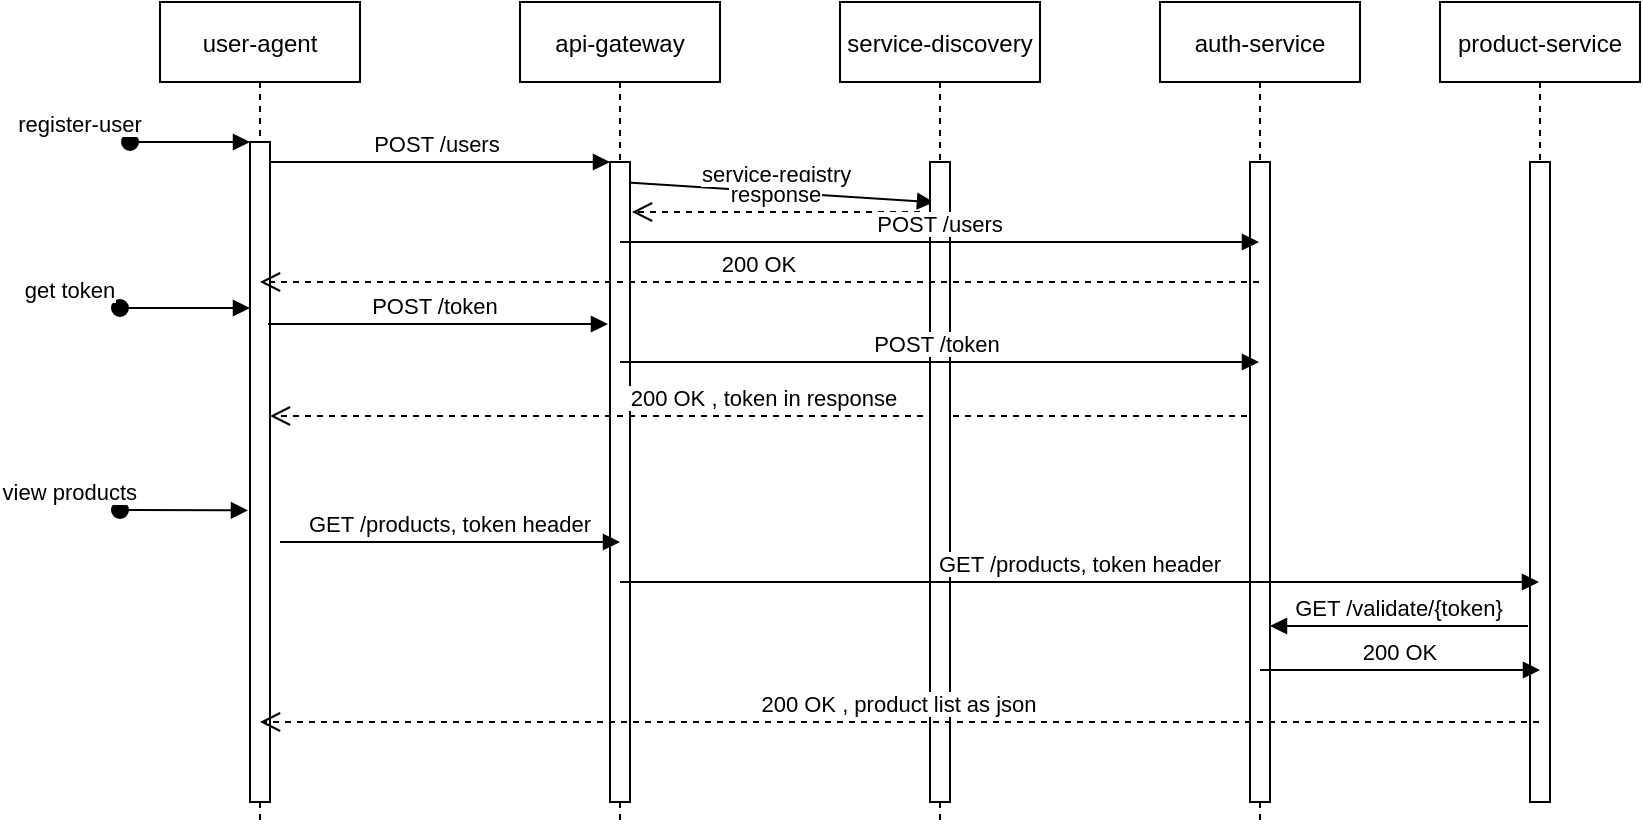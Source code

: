 <mxfile version="13.6.3" type="device"><diagram id="kgpKYQtTHZ0yAKxKKP6v" name="Page-1"><mxGraphModel dx="2272" dy="762" grid="1" gridSize="10" guides="1" tooltips="1" connect="1" arrows="1" fold="1" page="1" pageScale="1" pageWidth="850" pageHeight="1100" math="0" shadow="0"><root><mxCell id="0"/><mxCell id="1" parent="0"/><mxCell id="9Uvjw-tSfNIo9jVJ35Cl-6" value="service-registry" style="verticalAlign=bottom;endArrow=block;shadow=0;strokeWidth=1;entryX=0.2;entryY=0.063;entryDx=0;entryDy=0;entryPerimeter=0;" edge="1" parent="1" target="9Uvjw-tSfNIo9jVJ35Cl-2"><mxGeometry relative="1" as="geometry"><mxPoint x="30" y="260.0" as="sourcePoint"/><mxPoint x="181" y="258" as="targetPoint"/></mxGeometry></mxCell><mxCell id="3nuBFxr9cyL0pnOWT2aG-1" value="user-agent" style="shape=umlLifeline;perimeter=lifelinePerimeter;container=1;collapsible=0;recursiveResize=0;rounded=0;shadow=0;strokeWidth=1;" parent="1" vertex="1"><mxGeometry x="-200" y="170" width="100" height="410" as="geometry"/></mxCell><mxCell id="3nuBFxr9cyL0pnOWT2aG-2" value="" style="points=[];perimeter=orthogonalPerimeter;rounded=0;shadow=0;strokeWidth=1;" parent="3nuBFxr9cyL0pnOWT2aG-1" vertex="1"><mxGeometry x="45" y="70" width="10" height="330" as="geometry"/></mxCell><mxCell id="3nuBFxr9cyL0pnOWT2aG-3" value="register-user" style="verticalAlign=bottom;startArrow=oval;endArrow=block;startSize=8;shadow=0;strokeWidth=1;" parent="3nuBFxr9cyL0pnOWT2aG-1" target="3nuBFxr9cyL0pnOWT2aG-2" edge="1"><mxGeometry x="-1" y="-25" relative="1" as="geometry"><mxPoint x="-15" y="70" as="sourcePoint"/><mxPoint x="-25" y="-25" as="offset"/></mxGeometry></mxCell><mxCell id="3nuBFxr9cyL0pnOWT2aG-5" value="api-gateway" style="shape=umlLifeline;perimeter=lifelinePerimeter;container=1;collapsible=0;recursiveResize=0;rounded=0;shadow=0;strokeWidth=1;" parent="1" vertex="1"><mxGeometry x="-20" y="170" width="100" height="410" as="geometry"/></mxCell><mxCell id="3nuBFxr9cyL0pnOWT2aG-6" value="" style="points=[];perimeter=orthogonalPerimeter;rounded=0;shadow=0;strokeWidth=1;" parent="3nuBFxr9cyL0pnOWT2aG-5" vertex="1"><mxGeometry x="45" y="80" width="10" height="320" as="geometry"/></mxCell><mxCell id="3nuBFxr9cyL0pnOWT2aG-7" value="200 OK , token in response" style="verticalAlign=bottom;endArrow=open;dashed=1;endSize=8;shadow=0;strokeWidth=1;" parent="1" edge="1"><mxGeometry relative="1" as="geometry"><mxPoint x="-145" y="377" as="targetPoint"/><mxPoint x="349.5" y="377" as="sourcePoint"/><Array as="points"><mxPoint x="120" y="377"/></Array></mxGeometry></mxCell><mxCell id="3nuBFxr9cyL0pnOWT2aG-8" value="POST /users " style="verticalAlign=bottom;endArrow=block;entryX=0;entryY=0;shadow=0;strokeWidth=1;" parent="1" source="3nuBFxr9cyL0pnOWT2aG-2" target="3nuBFxr9cyL0pnOWT2aG-6" edge="1"><mxGeometry relative="1" as="geometry"><mxPoint x="-45" y="250" as="sourcePoint"/></mxGeometry></mxCell><mxCell id="9Uvjw-tSfNIo9jVJ35Cl-1" value="service-discovery" style="shape=umlLifeline;perimeter=lifelinePerimeter;container=1;collapsible=0;recursiveResize=0;rounded=0;shadow=0;strokeWidth=1;" vertex="1" parent="1"><mxGeometry x="140" y="170" width="100" height="410" as="geometry"/></mxCell><mxCell id="9Uvjw-tSfNIo9jVJ35Cl-2" value="" style="points=[];perimeter=orthogonalPerimeter;rounded=0;shadow=0;strokeWidth=1;" vertex="1" parent="9Uvjw-tSfNIo9jVJ35Cl-1"><mxGeometry x="45" y="80" width="10" height="320" as="geometry"/></mxCell><mxCell id="9Uvjw-tSfNIo9jVJ35Cl-3" value="auth-service" style="shape=umlLifeline;perimeter=lifelinePerimeter;container=1;collapsible=0;recursiveResize=0;rounded=0;shadow=0;strokeWidth=1;" vertex="1" parent="1"><mxGeometry x="300" y="170" width="100" height="410" as="geometry"/></mxCell><mxCell id="9Uvjw-tSfNIo9jVJ35Cl-4" value="" style="points=[];perimeter=orthogonalPerimeter;rounded=0;shadow=0;strokeWidth=1;" vertex="1" parent="9Uvjw-tSfNIo9jVJ35Cl-3"><mxGeometry x="45" y="80" width="10" height="320" as="geometry"/></mxCell><mxCell id="9Uvjw-tSfNIo9jVJ35Cl-5" value="200 OK" style="verticalAlign=bottom;endArrow=open;dashed=1;endSize=8;shadow=0;strokeWidth=1;" edge="1" parent="1" source="9Uvjw-tSfNIo9jVJ35Cl-3"><mxGeometry relative="1" as="geometry"><mxPoint x="-150" y="310.0" as="targetPoint"/><mxPoint x="20" y="310.0" as="sourcePoint"/></mxGeometry></mxCell><mxCell id="9Uvjw-tSfNIo9jVJ35Cl-7" value="response" style="verticalAlign=bottom;endArrow=open;dashed=1;endSize=8;shadow=0;strokeWidth=1;" edge="1" parent="1"><mxGeometry relative="1" as="geometry"><mxPoint x="36" y="275.0" as="targetPoint"/><mxPoint x="180" y="275" as="sourcePoint"/></mxGeometry></mxCell><mxCell id="9Uvjw-tSfNIo9jVJ35Cl-8" value="POST /users" style="verticalAlign=bottom;endArrow=block;shadow=0;strokeWidth=1;" edge="1" parent="1" target="9Uvjw-tSfNIo9jVJ35Cl-3"><mxGeometry relative="1" as="geometry"><mxPoint x="30" y="290.0" as="sourcePoint"/><mxPoint x="200" y="290.0" as="targetPoint"/></mxGeometry></mxCell><mxCell id="9Uvjw-tSfNIo9jVJ35Cl-12" value="POST /token " style="verticalAlign=bottom;endArrow=block;entryX=0;entryY=0;shadow=0;strokeWidth=1;" edge="1" parent="1"><mxGeometry relative="1" as="geometry"><mxPoint x="-146" y="331.0" as="sourcePoint"/><mxPoint x="24" y="331.0" as="targetPoint"/></mxGeometry></mxCell><mxCell id="9Uvjw-tSfNIo9jVJ35Cl-14" value="get token" style="verticalAlign=bottom;startArrow=oval;endArrow=block;startSize=8;shadow=0;strokeWidth=1;" edge="1" parent="1" target="3nuBFxr9cyL0pnOWT2aG-2"><mxGeometry x="-1" y="-25" relative="1" as="geometry"><mxPoint x="-220" y="323" as="sourcePoint"/><mxPoint x="-145" y="250" as="targetPoint"/><mxPoint x="-25" y="-25" as="offset"/></mxGeometry></mxCell><mxCell id="9Uvjw-tSfNIo9jVJ35Cl-15" value="product-service" style="shape=umlLifeline;perimeter=lifelinePerimeter;container=1;collapsible=0;recursiveResize=0;rounded=0;shadow=0;strokeWidth=1;" vertex="1" parent="1"><mxGeometry x="440" y="170" width="100" height="400" as="geometry"/></mxCell><mxCell id="9Uvjw-tSfNIo9jVJ35Cl-16" value="" style="points=[];perimeter=orthogonalPerimeter;rounded=0;shadow=0;strokeWidth=1;" vertex="1" parent="9Uvjw-tSfNIo9jVJ35Cl-15"><mxGeometry x="45" y="80" width="10" height="320" as="geometry"/></mxCell><mxCell id="9Uvjw-tSfNIo9jVJ35Cl-25" value="200 OK" style="verticalAlign=bottom;endArrow=block;shadow=0;strokeWidth=1;" edge="1" parent="9Uvjw-tSfNIo9jVJ35Cl-15"><mxGeometry relative="1" as="geometry"><mxPoint x="-90" y="334" as="sourcePoint"/><mxPoint x="50" y="334" as="targetPoint"/></mxGeometry></mxCell><mxCell id="9Uvjw-tSfNIo9jVJ35Cl-17" value="view products" style="verticalAlign=bottom;startArrow=oval;endArrow=block;startSize=8;shadow=0;strokeWidth=1;entryX=-0.1;entryY=0.42;entryDx=0;entryDy=0;entryPerimeter=0;" edge="1" parent="1"><mxGeometry x="-1" y="-25" relative="1" as="geometry"><mxPoint x="-220" y="424" as="sourcePoint"/><mxPoint x="-156" y="424.2" as="targetPoint"/><mxPoint x="-25" y="-25" as="offset"/></mxGeometry></mxCell><mxCell id="9Uvjw-tSfNIo9jVJ35Cl-18" value="GET /products, token header" style="verticalAlign=bottom;endArrow=block;entryX=0;entryY=0;shadow=0;strokeWidth=1;" edge="1" parent="1"><mxGeometry relative="1" as="geometry"><mxPoint x="-140" y="440" as="sourcePoint"/><mxPoint x="30" y="440" as="targetPoint"/></mxGeometry></mxCell><mxCell id="9Uvjw-tSfNIo9jVJ35Cl-21" value="POST /token " style="verticalAlign=bottom;endArrow=block;shadow=0;strokeWidth=1;" edge="1" parent="1" target="9Uvjw-tSfNIo9jVJ35Cl-3"><mxGeometry relative="1" as="geometry"><mxPoint x="30" y="350" as="sourcePoint"/><mxPoint x="200" y="350" as="targetPoint"/></mxGeometry></mxCell><mxCell id="9Uvjw-tSfNIo9jVJ35Cl-22" value="GET /products, token header" style="verticalAlign=bottom;endArrow=block;shadow=0;strokeWidth=1;" edge="1" parent="1" target="9Uvjw-tSfNIo9jVJ35Cl-15"><mxGeometry relative="1" as="geometry"><mxPoint x="30" y="460" as="sourcePoint"/><mxPoint x="190" y="460" as="targetPoint"/></mxGeometry></mxCell><mxCell id="9Uvjw-tSfNIo9jVJ35Cl-23" value="GET /validate/{token}" style="verticalAlign=bottom;endArrow=block;shadow=0;strokeWidth=1;exitX=-0.1;exitY=0.725;exitDx=0;exitDy=0;exitPerimeter=0;" edge="1" parent="1" source="9Uvjw-tSfNIo9jVJ35Cl-16" target="9Uvjw-tSfNIo9jVJ35Cl-4"><mxGeometry relative="1" as="geometry"><mxPoint x="-130" y="450" as="sourcePoint"/><mxPoint x="40" y="450" as="targetPoint"/></mxGeometry></mxCell><mxCell id="9Uvjw-tSfNIo9jVJ35Cl-26" value="200 OK , product list as json" style="verticalAlign=bottom;endArrow=open;dashed=1;endSize=8;shadow=0;strokeWidth=1;" edge="1" parent="1" source="9Uvjw-tSfNIo9jVJ35Cl-15"><mxGeometry relative="1" as="geometry"><mxPoint x="-150" y="530" as="targetPoint"/><mxPoint x="344.5" y="530" as="sourcePoint"/><Array as="points"><mxPoint x="115" y="530"/></Array></mxGeometry></mxCell></root></mxGraphModel></diagram></mxfile>